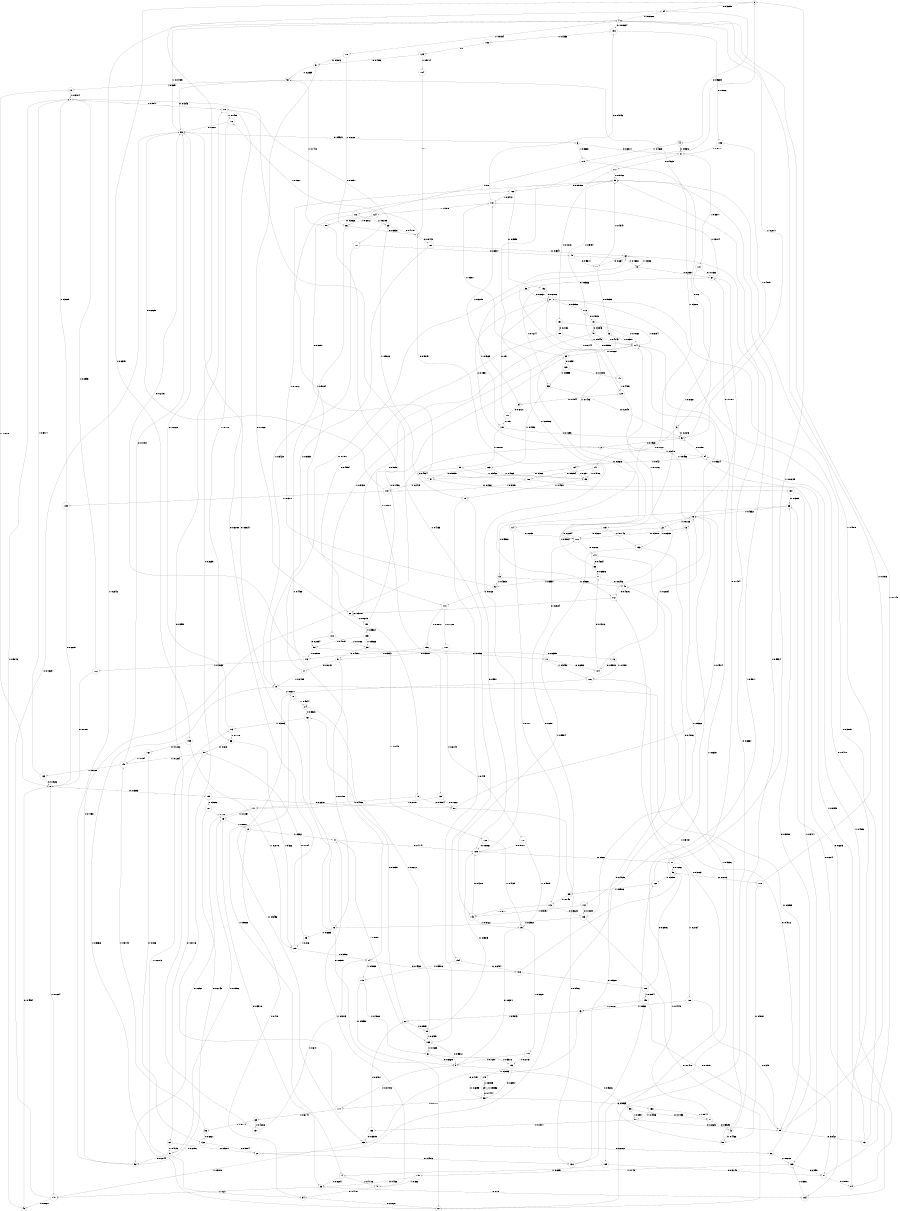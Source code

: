 digraph "ch24randomL9" {
size = "6,8.5";
ratio = "fill";
node [shape = circle];
node [fontsize = 24];
edge [fontsize = 24];
0 -> 94 [label = "0: 0.3695   "];
0 -> 159 [label = "1: 0.6305   "];
1 -> 168 [label = "0: 0.8473   "];
1 -> 176 [label = "1: 0.1527   "];
2 -> 21 [label = "0: 0.4581   "];
2 -> 54 [label = "1: 0.5419   "];
3 -> 32 [label = "0: 0.2273   "];
3 -> 141 [label = "1: 0.7727   "];
4 -> 190 [label = "0: 0.08664  "];
4 -> 170 [label = "1: 0.9134   "];
5 -> 67 [label = "0: 0.2597   "];
5 -> 114 [label = "1: 0.7403   "];
6 -> 37 [label = "0: 0.6317   "];
6 -> 179 [label = "1: 0.3683   "];
7 -> 178 [label = "0: 0.5847   "];
7 -> 154 [label = "1: 0.4153   "];
8 -> 155 [label = "0: 0.8396   "];
8 -> 147 [label = "1: 0.1604   "];
9 -> 99 [label = "0: 0.9206   "];
9 -> 177 [label = "1: 0.07942  "];
10 -> 8 [label = "0: 0.6216   "];
10 -> 7 [label = "1: 0.3784   "];
11 -> 96 [label = "0: 0.7266   "];
11 -> 128 [label = "1: 0.2734   "];
12 -> 34 [label = "0: 0.418    "];
12 -> 41 [label = "1: 0.582    "];
13 -> 100 [label = "0: 0.3078   "];
13 -> 142 [label = "1: 0.6922   "];
14 -> 186 [label = "0: 0.4932   "];
14 -> 119 [label = "1: 0.5068   "];
15 -> 9 [label = "0: 0.6371   "];
15 -> 105 [label = "1: 0.3629   "];
16 -> 67 [label = "0: 0.1877   "];
16 -> 22 [label = "1: 0.8123   "];
17 -> 62 [label = "0: 0.7511   "];
17 -> 18 [label = "1: 0.2489   "];
18 -> 89 [label = "0: 0.3923   "];
18 -> 78 [label = "1: 0.6077   "];
19 -> 48 [label = "0: 0.3846   "];
19 -> 174 [label = "1: 0.6154   "];
20 -> 20 [label = "0: 0.3787   "];
20 -> 151 [label = "1: 0.6213   "];
21 -> 116 [label = "0: 0.3856   "];
21 -> 120 [label = "1: 0.6144   "];
22 -> 100 [label = "0: 0.3617   "];
22 -> 133 [label = "1: 0.6383   "];
23 -> 112 [label = "0: 0.3613   "];
23 -> 174 [label = "1: 0.6387   "];
24 -> 161 [label = "0: 0.3328   "];
24 -> 30 [label = "1: 0.6672   "];
25 -> 1 [label = "0: 0.4178   "];
25 -> 79 [label = "1: 0.5822   "];
26 -> 83 [label = "0: 0.3898   "];
26 -> 169 [label = "1: 0.6102   "];
27 -> 130 [label = "0: 0.4513   "];
27 -> 16 [label = "1: 0.5487   "];
28 -> 93 [label = "0: 0.3647   "];
28 -> 35 [label = "1: 0.6353   "];
29 -> 95 [label = "0: 0.4444   "];
29 -> 29 [label = "1: 0.5556   "];
30 -> 185 [label = "0: 0.3575   "];
30 -> 165 [label = "1: 0.6425   "];
31 -> 17 [label = "0: 0.8242   "];
31 -> 28 [label = "1: 0.1758   "];
32 -> 2 [label = "0: 0.7923   "];
32 -> 4 [label = "1: 0.2077   "];
33 -> 164 [label = "0: 0.79     "];
33 -> 147 [label = "1: 0.21     "];
34 -> 72 [label = "0: 0.7827   "];
34 -> 173 [label = "1: 0.2173   "];
35 -> 90 [label = "0: 0.784    "];
35 -> 189 [label = "1: 0.216    "];
36 -> 132 [label = "0: 0.6827   "];
36 -> 149 [label = "1: 0.3173   "];
37 -> 117 [label = "0: 0.4623   "];
37 -> 121 [label = "1: 0.5377   "];
38 -> 31 [label = "0: 0.4551   "];
38 -> 166 [label = "1: 0.5449   "];
39 -> 97 [label = "0: 0.4534   "];
39 -> 85 [label = "1: 0.5466   "];
40 -> 112 [label = "0: 0.4676   "];
40 -> 174 [label = "1: 0.5324   "];
41 -> 185 [label = "0: 0.4141   "];
41 -> 165 [label = "1: 0.5859   "];
42 -> 58 [label = "0: 0.4466   "];
42 -> 55 [label = "1: 0.5534   "];
43 -> 69 [label = "0: 0.4157   "];
43 -> 60 [label = "1: 0.5843   "];
44 -> 37 [label = "0: 0.5372   "];
44 -> 179 [label = "1: 0.4628   "];
45 -> 33 [label = "0: 0.3918   "];
45 -> 12 [label = "1: 0.6082   "];
46 -> 8 [label = "0: 0.4954   "];
46 -> 7 [label = "1: 0.5046   "];
47 -> 34 [label = "0: 0.4787   "];
47 -> 41 [label = "1: 0.5213   "];
48 -> 20 [label = "0: 0.5857   "];
48 -> 174 [label = "1: 0.4143   "];
49 -> 77 [label = "0: 0.5314   "];
49 -> 5 [label = "1: 0.4686   "];
50 -> 93 [label = "0: 0.1343   "];
50 -> 10 [label = "1: 0.8657   "];
51 -> 92 [label = "0: 0.2044   "];
51 -> 45 [label = "1: 0.7956   "];
52 -> 162 [label = "0: 0.1872   "];
52 -> 110 [label = "1: 0.8128   "];
53 -> 32 [label = "0: 0.2048   "];
53 -> 163 [label = "1: 0.7952   "];
54 -> 32 [label = "0: 0.158    "];
54 -> 134 [label = "1: 0.842    "];
55 -> 162 [label = "0: 0.09158  "];
55 -> 110 [label = "1: 0.9084   "];
56 -> 21 [label = "0: 0.2637   "];
56 -> 180 [label = "1: 0.7363   "];
57 -> 89 [label = "0: 0.2623   "];
57 -> 136 [label = "1: 0.7377   "];
58 -> 112 [label = "0: 0.3163   "];
58 -> 174 [label = "1: 0.6837   "];
59 -> 100 [label = "0: 0.251    "];
59 -> 113 [label = "1: 0.749    "];
60 -> 161 [label = "0: 0.3035   "];
60 -> 30 [label = "1: 0.6965   "];
61 -> 9 [label = "0: 0.6628   "];
61 -> 153 [label = "1: 0.3372   "];
62 -> 77 [label = "0: 0.664    "];
62 -> 5 [label = "1: 0.336    "];
63 -> 90 [label = "0: 0.678    "];
63 -> 189 [label = "1: 0.322    "];
64 -> 171 [label = "0: 0.6721   "];
64 -> 181 [label = "1: 0.3279   "];
65 -> 129 [label = "0: 0.699    "];
65 -> 181 [label = "1: 0.301    "];
66 -> 71 [label = "0: 0.6936   "];
66 -> 16 [label = "1: 0.3064   "];
67 -> 56 [label = "0: 0.6926   "];
67 -> 181 [label = "1: 0.3074   "];
68 -> 36 [label = "0: 0.5714   "];
68 -> 137 [label = "1: 0.4286   "];
69 -> 26 [label = "0: 0.6182   "];
69 -> 147 [label = "1: 0.3818   "];
70 -> 104 [label = "0: 0.6508   "];
70 -> 126 [label = "1: 0.3492   "];
71 -> 40 [label = "0: 0.6403   "];
71 -> 52 [label = "1: 0.3597   "];
72 -> 62 [label = "0: 0.6364   "];
72 -> 18 [label = "1: 0.3636   "];
73 -> 40 [label = "0: 0.5697   "];
73 -> 52 [label = "1: 0.4303   "];
74 -> 33 [label = "0: 0.5284   "];
74 -> 47 [label = "1: 0.4716   "];
75 -> 80 [label = "0: 0.5964   "];
75 -> 111 [label = "1: 0.4036   "];
76 -> 104 [label = "0: 0.5903   "];
76 -> 126 [label = "1: 0.4097   "];
77 -> 23 [label = "0: 0.5653   "];
77 -> 55 [label = "1: 0.4347   "];
78 -> 69 [label = "0: 0.5456   "];
78 -> 24 [label = "1: 0.4544   "];
79 -> 185 [label = "0: 0.551    "];
79 -> 165 [label = "1: 0.449    "];
80 -> 130 [label = "0: 0.5486   "];
80 -> 16 [label = "1: 0.4514   "];
81 -> 42 [label = "0: 0.5525   "];
81 -> 122 [label = "1: 0.4475   "];
82 -> 27 [label = "0: 0.5277   "];
82 -> 51 [label = "1: 0.4723   "];
83 -> 73 [label = "0: 0.5368   "];
83 -> 16 [label = "1: 0.4632   "];
84 -> 21 [label = "0: 0.5418   "];
84 -> 54 [label = "1: 0.4582   "];
85 -> 1 [label = "0: 0.5079   "];
85 -> 79 [label = "1: 0.4921   "];
86 -> 1 [label = "0: 0.5531   "];
86 -> 14 [label = "1: 0.4469   "];
87 -> 84 [label = "0: 0.8851   "];
87 -> 4 [label = "1: 0.1149   "];
88 -> 138 [label = "0: 0.8588   "];
88 -> 50 [label = "1: 0.1412   "];
89 -> 131 [label = "0: 0.8427   "];
89 -> 4 [label = "1: 0.1573   "];
90 -> 82 [label = "0: 0.8716   "];
90 -> 149 [label = "1: 0.1284   "];
91 -> 75 [label = "0: 0.7661   "];
91 -> 50 [label = "1: 0.2339   "];
92 -> 2 [label = "0: 0.7458   "];
92 -> 4 [label = "1: 0.2542   "];
93 -> 6 [label = "0: 0.9521   "];
93 -> 4 [label = "1: 0.04785  "];
94 -> 44 [label = "0: 0.9639   "];
94 -> 4 [label = "1: 0.03608  "];
95 -> 158 [label = "0: 0.8829   "];
95 -> 177 [label = "1: 0.1171   "];
96 -> 118 [label = "0: 0.6112   "];
96 -> 122 [label = "1: 0.3888   "];
97 -> 157 [label = "0: 0.7521   "];
97 -> 148 [label = "1: 0.2479   "];
98 -> 70 [label = "0: 0.7092   "];
98 -> 146 [label = "1: 0.2908   "];
99 -> 81 [label = "0: 0.7093   "];
99 -> 57 [label = "1: 0.2907   "];
100 -> 144 [label = "0: 0.6782   "];
100 -> 50 [label = "1: 0.3218   "];
101 -> 49 [label = "0: 0.6577   "];
101 -> 18 [label = "1: 0.3423   "];
102 -> 164 [label = "0: 0.6275   "];
102 -> 148 [label = "1: 0.3725   "];
103 -> 72 [label = "0: 0.7418   "];
103 -> 28 [label = "1: 0.2582   "];
104 -> 71 [label = "0: 0.7316   "];
104 -> 16 [label = "1: 0.2684   "];
105 -> 9 [label = "0: 0.7287   "];
105 -> 153 [label = "1: 0.2713   "];
106 -> 96 [label = "0: 0.6906   "];
106 -> 150 [label = "1: 0.3094   "];
107 -> 31 [label = "0: 0.3881   "];
107 -> 187 [label = "1: 0.6119   "];
108 -> 98 [label = "0: 0.2994   "];
108 -> 38 [label = "1: 0.7006   "];
109 -> 87 [label = "0: 0.3149   "];
109 -> 74 [label = "1: 0.6851   "];
110 -> 156 [label = "0: 0.2872   "];
110 -> 107 [label = "1: 0.7128   "];
111 -> 92 [label = "0: 0.2743   "];
111 -> 45 [label = "1: 0.7257   "];
112 -> 20 [label = "0: 0.2884   "];
112 -> 174 [label = "1: 0.7116   "];
113 -> 103 [label = "0: 0.3223   "];
113 -> 143 [label = "1: 0.6777   "];
114 -> 100 [label = "0: 0.283    "];
114 -> 113 [label = "1: 0.717    "];
115 -> 100 [label = "0: 0.2254   "];
115 -> 133 [label = "1: 0.7746   "];
116 -> 19 [label = "0: 0.4803   "];
116 -> 55 [label = "1: 0.5197   "];
117 -> 191 [label = "0: 0.4248   "];
117 -> 55 [label = "1: 0.5752   "];
118 -> 58 [label = "0: 0.5021   "];
118 -> 55 [label = "1: 0.4979   "];
119 -> 9 [label = "0: 0.5932   "];
119 -> 61 [label = "1: 0.4068   "];
120 -> 64 [label = "0: 0.1544   "];
120 -> 13 [label = "1: 0.8456   "];
121 -> 67 [label = "0: 0.1832   "];
121 -> 115 [label = "1: 0.8168   "];
122 -> 67 [label = "0: 0.1494   "];
122 -> 59 [label = "1: 0.8506   "];
123 -> 91 [label = "0: 0.4286   "];
123 -> 184 [label = "1: 0.5714   "];
124 -> 88 [label = "0: 0.3928   "];
124 -> 86 [label = "1: 0.6072   "];
125 -> 8 [label = "0: 0.4526   "];
125 -> 7 [label = "1: 0.5474   "];
126 -> 87 [label = "0: 0.4072   "];
126 -> 74 [label = "1: 0.5928   "];
127 -> 92 [label = "0: 0.292    "];
127 -> 45 [label = "1: 0.708    "];
128 -> 89 [label = "0: 0.348    "];
128 -> 43 [label = "1: 0.652    "];
129 -> 140 [label = "0: 0.4005   "];
129 -> 53 [label = "1: 0.5995   "];
130 -> 40 [label = "0: 0.4129   "];
130 -> 55 [label = "1: 0.5871   "];
131 -> 21 [label = "0: 0.3805   "];
131 -> 54 [label = "1: 0.6195   "];
132 -> 27 [label = "0: 0.3804   "];
132 -> 51 [label = "1: 0.6196   "];
133 -> 103 [label = "0: 0.4006   "];
133 -> 143 [label = "1: 0.5994   "];
134 -> 97 [label = "0: 0.363    "];
134 -> 85 [label = "1: 0.637    "];
135 -> 98 [label = "0: 0.4075   "];
135 -> 38 [label = "1: 0.5925   "];
136 -> 69 [label = "0: 0.3519   "];
136 -> 60 [label = "1: 0.6481   "];
137 -> 178 [label = "0: 0.359    "];
137 -> 14 [label = "1: 0.641    "];
138 -> 80 [label = "0: 0.7222   "];
138 -> 111 [label = "1: 0.2778   "];
139 -> 8 [label = "0: 0.6615   "];
139 -> 7 [label = "1: 0.3385   "];
140 -> 116 [label = "0: 0.5595   "];
140 -> 120 [label = "1: 0.4405   "];
141 -> 102 [label = "0: 0.5294   "];
141 -> 85 [label = "1: 0.4706   "];
142 -> 103 [label = "0: 0.4809   "];
142 -> 143 [label = "1: 0.5191   "];
143 -> 185 [label = "0: 0.4278   "];
143 -> 15 [label = "1: 0.5722   "];
144 -> 66 [label = "0: 0.4664   "];
144 -> 109 [label = "1: 0.5336   "];
145 -> 33 [label = "0: 0.468    "];
145 -> 47 [label = "1: 0.532    "];
146 -> 93 [label = "0: 0.2131   "];
146 -> 160 [label = "1: 0.7869   "];
147 -> 93 [label = "0: 0.1329   "];
147 -> 46 [label = "1: 0.8671   "];
148 -> 93 [label = "0: 0.2629   "];
148 -> 139 [label = "1: 0.7371   "];
149 -> 93 [label = "0: 0.1792   "];
149 -> 125 [label = "1: 0.8208   "];
150 -> 89 [label = "0: 0.1919   "];
150 -> 43 [label = "1: 0.8081   "];
151 -> 65 [label = "0: 0.1436   "];
151 -> 135 [label = "1: 0.8564   "];
152 -> 21 [label = "0: 0.2786   "];
152 -> 53 [label = "1: 0.7214   "];
153 -> 95 [label = "0: 0.6907   "];
153 -> 175 [label = "1: 0.3093   "];
154 -> 186 [label = "0: 0.6484   "];
154 -> 119 [label = "1: 0.3516   "];
155 -> 80 [label = "0: 0.6318   "];
155 -> 127 [label = "1: 0.3682   "];
156 -> 76 [label = "0: 0.6359   "];
156 -> 146 [label = "1: 0.3641   "];
157 -> 83 [label = "0: 0.6529   "];
157 -> 169 [label = "1: 0.3471   "];
158 -> 81 [label = "0: 0.5944   "];
158 -> 57 [label = "1: 0.4056   "];
159 -> 167 [label = "0: 0.7222   "];
159 -> 189 [label = "1: 0.2778   "];
160 -> 8 [label = "0: 0.7007   "];
160 -> 7 [label = "1: 0.2993   "];
161 -> 72 [label = "0: 0.6997   "];
161 -> 173 [label = "1: 0.3003   "];
162 -> 152 [label = "0: 0.6558   "];
162 -> 181 [label = "1: 0.3442   "];
163 -> 97 [label = "0: 0.5935   "];
163 -> 85 [label = "1: 0.4065   "];
164 -> 83 [label = "0: 0.604    "];
164 -> 169 [label = "1: 0.396    "];
165 -> 9 [label = "0: 0.5312   "];
165 -> 61 [label = "1: 0.4688   "];
166 -> 185 [label = "0: 0.5861   "];
166 -> 15 [label = "1: 0.4139   "];
167 -> 132 [label = "0: 0.806    "];
167 -> 149 [label = "1: 0.194    "];
168 -> 62 [label = "0: 0.6947   "];
168 -> 18 [label = "1: 0.3053   "];
169 -> 87 [label = "0: 0.258    "];
169 -> 145 [label = "1: 0.742    "];
170 -> 91 [label = "0: 0.3872   "];
170 -> 86 [label = "1: 0.6128   "];
171 -> 21 [label = "0: 0.5      "];
171 -> 180 [label = "1: 0.5      "];
172 -> 102 [label = "0: 0.3891   "];
172 -> 25 [label = "1: 0.6109   "];
173 -> 93 [label = "0: 0.2222   "];
173 -> 63 [label = "1: 0.7778   "];
174 -> 65 [label = "0: 0.08621  "];
174 -> 108 [label = "1: 0.9138   "];
175 -> 95 [label = "0: 0.6095   "];
175 -> 29 [label = "1: 0.3905   "];
176 -> 93 [label = "0: 0.282    "];
176 -> 63 [label = "1: 0.718    "];
177 -> 94 [label = "0: 0.3259   "];
177 -> 68 [label = "1: 0.6741   "];
178 -> 101 [label = "0: 0.8591   "];
178 -> 176 [label = "1: 0.1409   "];
179 -> 32 [label = "0: 0.2      "];
179 -> 172 [label = "1: 0.8      "];
180 -> 32 [label = "0: 0.1293   "];
180 -> 39 [label = "1: 0.8707   "];
181 -> 190 [label = "0: 0.04846  "];
181 -> 124 [label = "1: 0.9515   "];
182 -> 123 [label = "1: 1        "];
183 -> 37 [label = "0: 0.5111   "];
183 -> 3 [label = "1: 0.4889   "];
184 -> 1 [label = "0: 1        "];
185 -> 11 [label = "0: 0.901    "];
185 -> 0 [label = "1: 0.09902  "];
186 -> 106 [label = "0: 0.9327   "];
186 -> 0 [label = "1: 0.06725  "];
187 -> 185 [label = "0: 0.5181   "];
187 -> 15 [label = "1: 0.4819   "];
188 -> 20 [label = "0: 0.4554   "];
188 -> 174 [label = "1: 0.5446   "];
189 -> 178 [label = "0: 0.6008   "];
189 -> 14 [label = "1: 0.3992   "];
190 -> 183 [label = "0: 0.8667   "];
190 -> 182 [label = "1: 0.1333   "];
191 -> 188 [label = "0: 0.2132   "];
191 -> 174 [label = "1: 0.7868   "];
}